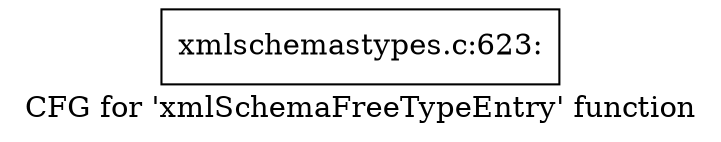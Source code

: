 digraph "CFG for 'xmlSchemaFreeTypeEntry' function" {
	label="CFG for 'xmlSchemaFreeTypeEntry' function";

	Node0x557d8db14fd0 [shape=record,label="{xmlschemastypes.c:623:}"];
}
